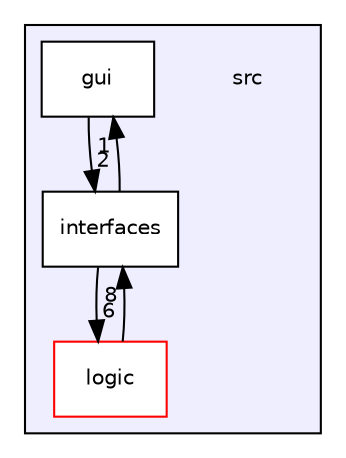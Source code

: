 digraph "src" {
  compound=true
  node [ fontsize="10", fontname="Helvetica"];
  edge [ labelfontsize="10", labelfontname="Helvetica"];
  subgraph clusterdir_68267d1309a1af8e8297ef4c3efbcdba {
    graph [ bgcolor="#eeeeff", pencolor="black", label="" URL="dir_68267d1309a1af8e8297ef4c3efbcdba.html"];
    dir_68267d1309a1af8e8297ef4c3efbcdba [shape=plaintext label="src"];
    dir_99d0482cf009f9d97a0877749b817f19 [shape=box label="gui" color="black" fillcolor="white" style="filled" URL="dir_99d0482cf009f9d97a0877749b817f19.html"];
    dir_ee3f1a7951c308657a65f8199076c1d6 [shape=box label="interfaces" color="black" fillcolor="white" style="filled" URL="dir_ee3f1a7951c308657a65f8199076c1d6.html"];
    dir_3d2e4578fe4cc3b7fa6177047437af5b [shape=box label="logic" color="red" fillcolor="white" style="filled" URL="dir_3d2e4578fe4cc3b7fa6177047437af5b.html"];
  }
  dir_99d0482cf009f9d97a0877749b817f19->dir_ee3f1a7951c308657a65f8199076c1d6 [headlabel="2", labeldistance=1.5 headhref="dir_000001_000002.html"];
  dir_3d2e4578fe4cc3b7fa6177047437af5b->dir_ee3f1a7951c308657a65f8199076c1d6 [headlabel="8", labeldistance=1.5 headhref="dir_000003_000002.html"];
  dir_ee3f1a7951c308657a65f8199076c1d6->dir_99d0482cf009f9d97a0877749b817f19 [headlabel="1", labeldistance=1.5 headhref="dir_000002_000001.html"];
  dir_ee3f1a7951c308657a65f8199076c1d6->dir_3d2e4578fe4cc3b7fa6177047437af5b [headlabel="6", labeldistance=1.5 headhref="dir_000002_000003.html"];
}
